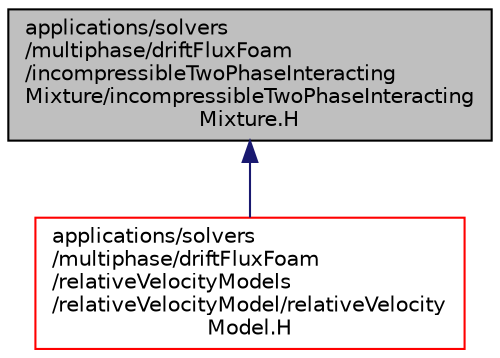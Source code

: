 digraph "applications/solvers/multiphase/driftFluxFoam/incompressibleTwoPhaseInteractingMixture/incompressibleTwoPhaseInteractingMixture.H"
{
  bgcolor="transparent";
  edge [fontname="Helvetica",fontsize="10",labelfontname="Helvetica",labelfontsize="10"];
  node [fontname="Helvetica",fontsize="10",shape=record];
  Node1 [label="applications/solvers\l/multiphase/driftFluxFoam\l/incompressibleTwoPhaseInteracting\lMixture/incompressibleTwoPhaseInteracting\lMixture.H",height=0.2,width=0.4,color="black", fillcolor="grey75", style="filled", fontcolor="black"];
  Node1 -> Node2 [dir="back",color="midnightblue",fontsize="10",style="solid",fontname="Helvetica"];
  Node2 [label="applications/solvers\l/multiphase/driftFluxFoam\l/relativeVelocityModels\l/relativeVelocityModel/relativeVelocity\lModel.H",height=0.2,width=0.4,color="red",URL="$a03427.html"];
}
